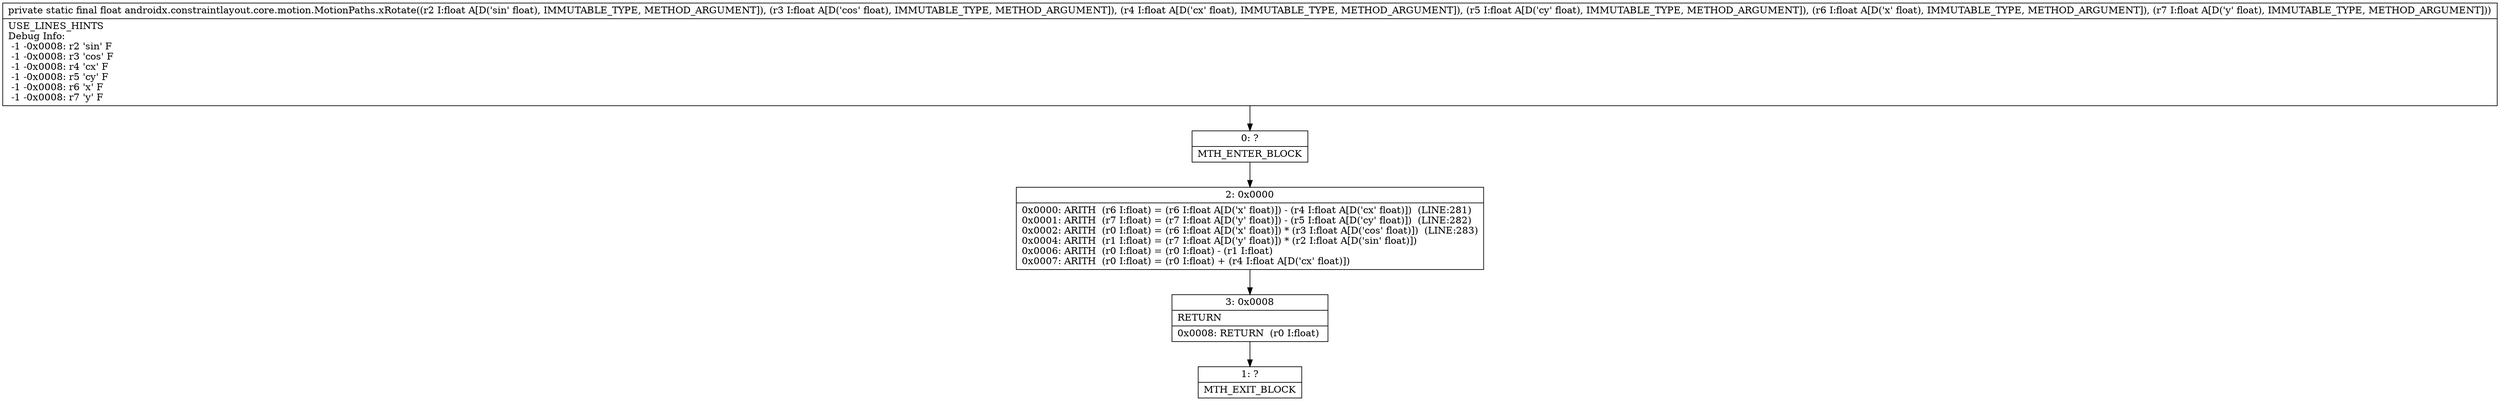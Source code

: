 digraph "CFG forandroidx.constraintlayout.core.motion.MotionPaths.xRotate(FFFFFF)F" {
Node_0 [shape=record,label="{0\:\ ?|MTH_ENTER_BLOCK\l}"];
Node_2 [shape=record,label="{2\:\ 0x0000|0x0000: ARITH  (r6 I:float) = (r6 I:float A[D('x' float)]) \- (r4 I:float A[D('cx' float)])  (LINE:281)\l0x0001: ARITH  (r7 I:float) = (r7 I:float A[D('y' float)]) \- (r5 I:float A[D('cy' float)])  (LINE:282)\l0x0002: ARITH  (r0 I:float) = (r6 I:float A[D('x' float)]) * (r3 I:float A[D('cos' float)])  (LINE:283)\l0x0004: ARITH  (r1 I:float) = (r7 I:float A[D('y' float)]) * (r2 I:float A[D('sin' float)]) \l0x0006: ARITH  (r0 I:float) = (r0 I:float) \- (r1 I:float) \l0x0007: ARITH  (r0 I:float) = (r0 I:float) + (r4 I:float A[D('cx' float)]) \l}"];
Node_3 [shape=record,label="{3\:\ 0x0008|RETURN\l|0x0008: RETURN  (r0 I:float) \l}"];
Node_1 [shape=record,label="{1\:\ ?|MTH_EXIT_BLOCK\l}"];
MethodNode[shape=record,label="{private static final float androidx.constraintlayout.core.motion.MotionPaths.xRotate((r2 I:float A[D('sin' float), IMMUTABLE_TYPE, METHOD_ARGUMENT]), (r3 I:float A[D('cos' float), IMMUTABLE_TYPE, METHOD_ARGUMENT]), (r4 I:float A[D('cx' float), IMMUTABLE_TYPE, METHOD_ARGUMENT]), (r5 I:float A[D('cy' float), IMMUTABLE_TYPE, METHOD_ARGUMENT]), (r6 I:float A[D('x' float), IMMUTABLE_TYPE, METHOD_ARGUMENT]), (r7 I:float A[D('y' float), IMMUTABLE_TYPE, METHOD_ARGUMENT]))  | USE_LINES_HINTS\lDebug Info:\l  \-1 \-0x0008: r2 'sin' F\l  \-1 \-0x0008: r3 'cos' F\l  \-1 \-0x0008: r4 'cx' F\l  \-1 \-0x0008: r5 'cy' F\l  \-1 \-0x0008: r6 'x' F\l  \-1 \-0x0008: r7 'y' F\l}"];
MethodNode -> Node_0;Node_0 -> Node_2;
Node_2 -> Node_3;
Node_3 -> Node_1;
}

